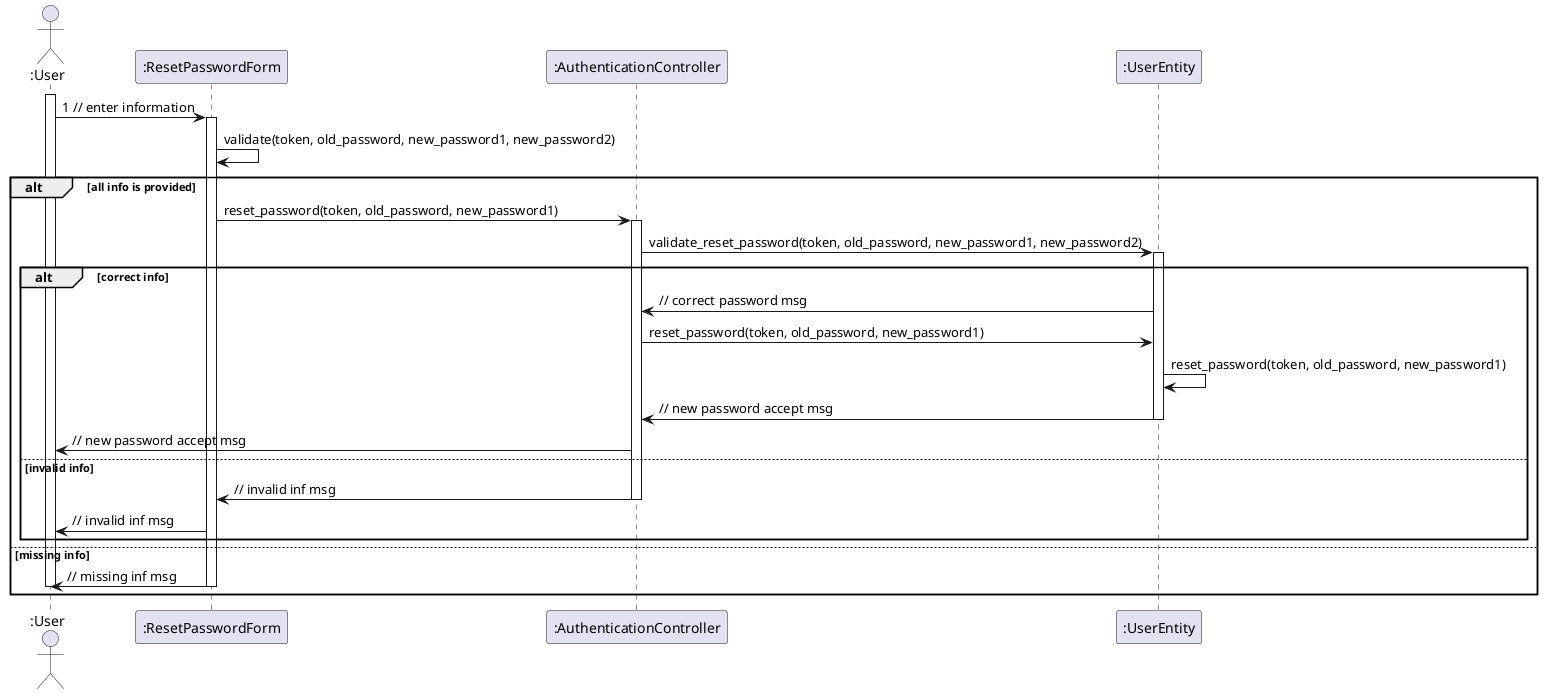 @startuml
actor ":User"

activate ":User"
":User" -> ":ResetPasswordForm" : 1 // enter information
activate ":ResetPasswordForm"
":ResetPasswordForm" -> ":ResetPasswordForm" : validate(token, old_password, new_password1, new_password2)

alt all info is provided

":ResetPasswordForm" -> ":AuthenticationController" : reset_password(token, old_password, new_password1)
activate ":AuthenticationController"
":AuthenticationController" -> ":UserEntity" : validate_reset_password(token, old_password, new_password1, new_password2)

alt correct info
activate ":UserEntity"
":UserEntity" -> ":AuthenticationController" : // correct password msg
":AuthenticationController" -> ":UserEntity" : reset_password(token, old_password, new_password1)


":UserEntity" -> ":UserEntity" : reset_password(token, old_password, new_password1)
":UserEntity" -> ":AuthenticationController" : // new password accept msg
deactivate ":UserEntity"
":AuthenticationController" -> ":User" : // new password accept msg

else invalid info

":AuthenticationController" -> ":ResetPasswordForm" : // invalid inf msg
deactivate ":AuthenticationController"
":ResetPasswordForm" -> ":User" : // invalid inf msg

end

else missing info

":ResetPasswordForm" -> ":User" : // missing inf msg
deactivate ":ResetPasswordForm"
deactivate ":User"
end
@enduml